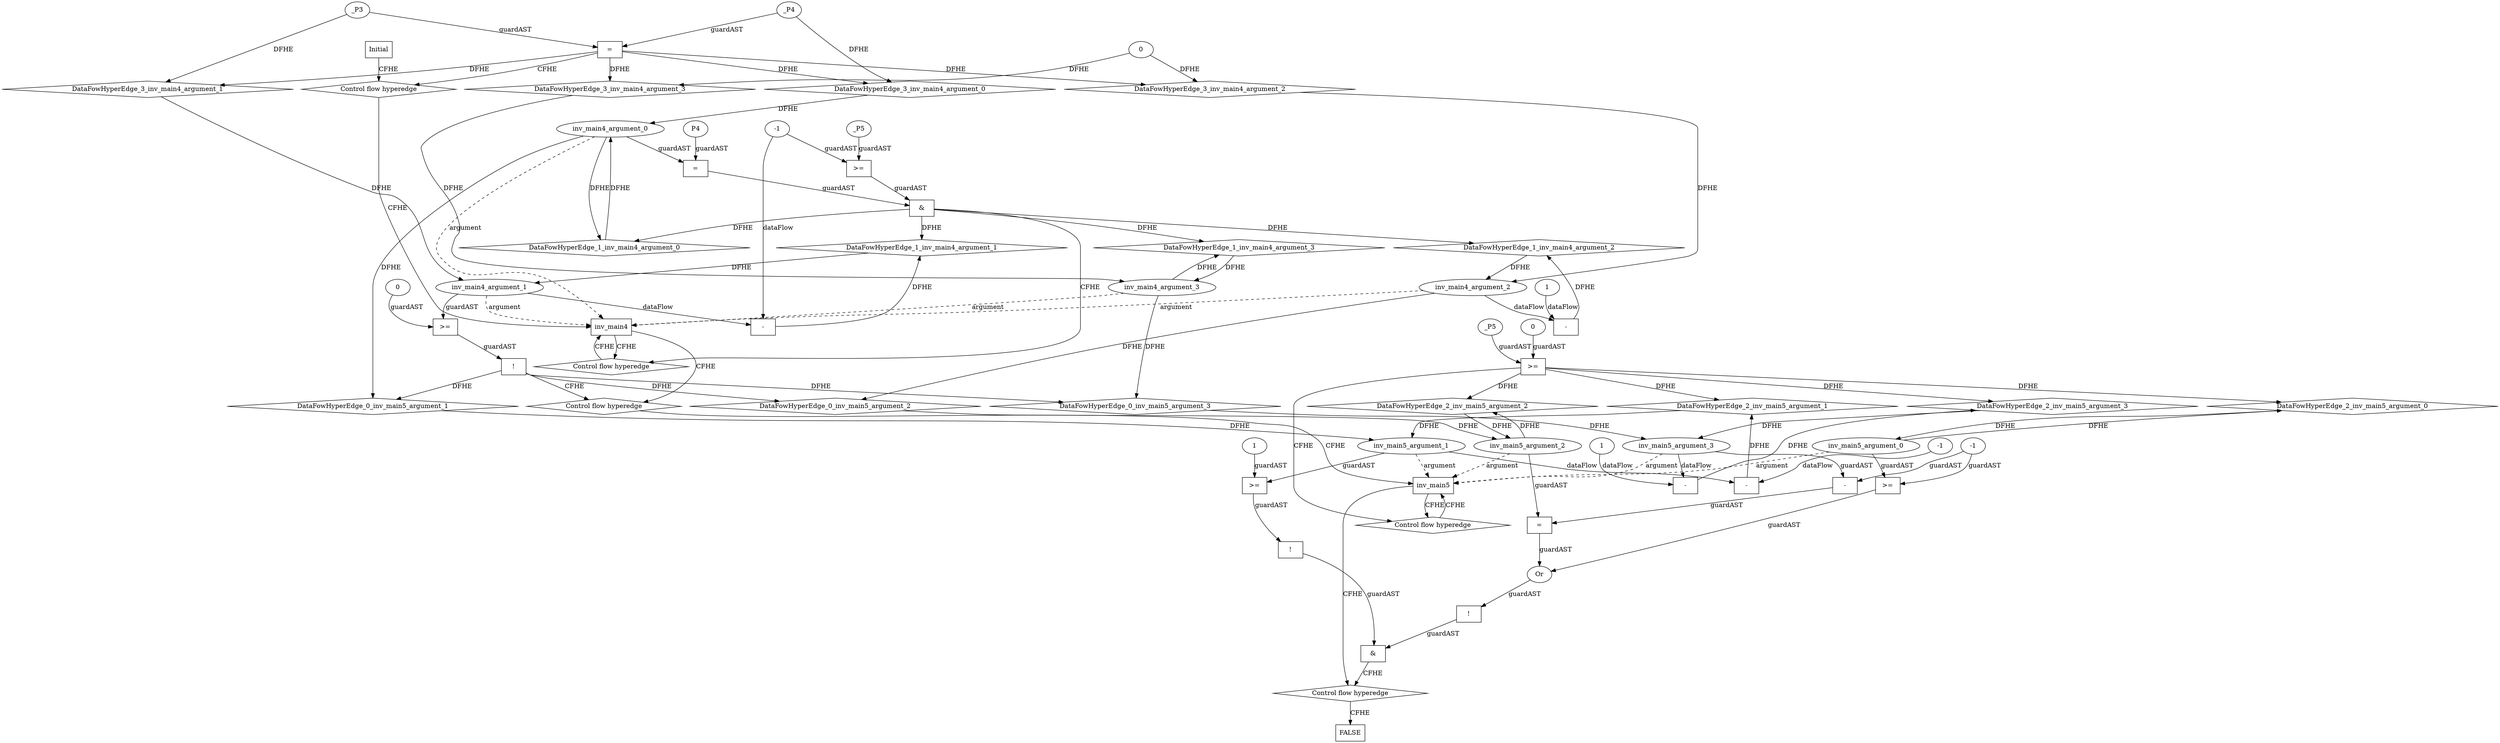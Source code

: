digraph dag {
"inv_main4" [label="inv_main4" nodeName="inv_main4" class=CONTROL  shape="rect"];
"inv_main5" [label="inv_main5" nodeName="inv_main5" class=CONTROL  shape="rect"];
FALSE [label="FALSE" nodeName=FALSE class=CONTROL  shape="rect"];
Initial [label="Initial" nodeName=Initial class=CONTROL  shape="rect"];
ControlFowHyperEdge_0 [label="Control flow hyperedge" nodeName=ControlFowHyperEdge_0 class=controlFlowHyperEdge shape="diamond"];
"inv_main4" -> ControlFowHyperEdge_0 [label="CFHE"]
ControlFowHyperEdge_0 -> "inv_main5" [label="CFHE"]
ControlFowHyperEdge_1 [label="Control flow hyperedge" nodeName=ControlFowHyperEdge_1 class=controlFlowHyperEdge shape="diamond"];
"inv_main4" -> ControlFowHyperEdge_1 [label="CFHE"]
ControlFowHyperEdge_1 -> "inv_main4" [label="CFHE"]
ControlFowHyperEdge_2 [label="Control flow hyperedge" nodeName=ControlFowHyperEdge_2 class=controlFlowHyperEdge shape="diamond"];
"inv_main5" -> ControlFowHyperEdge_2 [label="CFHE"]
ControlFowHyperEdge_2 -> "inv_main5" [label="CFHE"]
ControlFowHyperEdge_3 [label="Control flow hyperedge" nodeName=ControlFowHyperEdge_3 class=controlFlowHyperEdge shape="diamond"];
"Initial" -> ControlFowHyperEdge_3 [label="CFHE"]
ControlFowHyperEdge_3 -> "inv_main4" [label="CFHE"]
ControlFowHyperEdge_4 [label="Control flow hyperedge" nodeName=ControlFowHyperEdge_4 class=controlFlowHyperEdge shape="diamond"];
"inv_main5" -> ControlFowHyperEdge_4 [label="CFHE"]
ControlFowHyperEdge_4 -> "FALSE" [label="CFHE"]
"inv_main5_argument_0" [label="inv_main5_argument_0" nodeName=argument0 class=argument  head="inv_main5" shape="oval"];
"inv_main5_argument_0" -> "inv_main5"[label="argument" style="dashed"]
"inv_main5_argument_1" [label="inv_main5_argument_1" nodeName=argument1 class=argument  head="inv_main5" shape="oval"];
"inv_main5_argument_1" -> "inv_main5"[label="argument" style="dashed"]
"inv_main5_argument_2" [label="inv_main5_argument_2" nodeName=argument2 class=argument  head="inv_main5" shape="oval"];
"inv_main5_argument_2" -> "inv_main5"[label="argument" style="dashed"]
"inv_main5_argument_3" [label="inv_main5_argument_3" nodeName=argument3 class=argument  head="inv_main5" shape="oval"];
"inv_main5_argument_3" -> "inv_main5"[label="argument" style="dashed"]
"inv_main4_argument_0" [label="inv_main4_argument_0" nodeName=argument0 class=argument  head="inv_main4" shape="oval"];
"inv_main4_argument_0" -> "inv_main4"[label="argument" style="dashed"]
"inv_main4_argument_1" [label="inv_main4_argument_1" nodeName=argument1 class=argument  head="inv_main4" shape="oval"];
"inv_main4_argument_1" -> "inv_main4"[label="argument" style="dashed"]
"inv_main4_argument_2" [label="inv_main4_argument_2" nodeName=argument2 class=argument  head="inv_main4" shape="oval"];
"inv_main4_argument_2" -> "inv_main4"[label="argument" style="dashed"]
"inv_main4_argument_3" [label="inv_main4_argument_3" nodeName=argument3 class=argument  head="inv_main4" shape="oval"];
"inv_main4_argument_3" -> "inv_main4"[label="argument" style="dashed"]

"xxxinv_main5___inv_main4_0xxxguard_0_node_0" [label="!" nodeName="xxxinv_main5___inv_main4_0xxxguard_0_node_0" class=Operator shape="rect"];
"xxxinv_main5___inv_main4_0xxxguard_0_node_1" [label=">=" nodeName="xxxinv_main5___inv_main4_0xxxguard_0_node_1" class=Operator  shape="rect"];
"xxxinv_main5___inv_main4_0xxxguard_0_node_3" [label="0" nodeName="xxxinv_main5___inv_main4_0xxxguard_0_node_3" class=IdealInt ];
"xxxinv_main5___inv_main4_0xxxguard_0_node_1" -> "xxxinv_main5___inv_main4_0xxxguard_0_node_0"[label="guardAST"]
"inv_main4_argument_1" -> "xxxinv_main5___inv_main4_0xxxguard_0_node_1"[label="guardAST"]
"xxxinv_main5___inv_main4_0xxxguard_0_node_3" -> "xxxinv_main5___inv_main4_0xxxguard_0_node_1"[label="guardAST"]

"xxxinv_main5___inv_main4_0xxxguard_0_node_0" -> "ControlFowHyperEdge_0" [label="CFHE"];

"xxxinv_main4___inv_main4_1xxx_and" [label="&" nodeName="xxxinv_main4___inv_main4_1xxx_and" class=Operator shape="rect"];
"xxxinv_main4___inv_main4_1xxxguard_0_node_0" [label=">=" nodeName="xxxinv_main4___inv_main4_1xxxguard_0_node_0" class=Operator  shape="rect"];
"xxxinv_main4___inv_main4_1xxxguard_0_node_1" [label="_P5" nodeName="xxxinv_main4___inv_main4_1xxxguard_0_node_1" class=symbolicConstant ];
"xxxinv_main4___inv_main4_1xxxguard_0_node_1" -> "xxxinv_main4___inv_main4_1xxxguard_0_node_0"[label="guardAST"]
"xxxinv_main4___inv_main4_1xxxdataFlow_0_node_2" -> "xxxinv_main4___inv_main4_1xxxguard_0_node_0"[label="guardAST"]

"xxxinv_main4___inv_main4_1xxxguard_0_node_0" -> "xxxinv_main4___inv_main4_1xxx_and" [label="guardAST"];
"xxxinv_main4___inv_main4_1xxxguard1_node_0" [label="=" nodeName="xxxinv_main4___inv_main4_1xxxguard1_node_0" class=Operator  shape="rect"];
"xxxinv_main4___inv_main4_1xxxguard1_node_1" [label="P4" nodeName="xxxinv_main4___inv_main4_1xxxguard1_node_1" class=symbolicConstant ];
"xxxinv_main4___inv_main4_1xxxguard1_node_1" -> "xxxinv_main4___inv_main4_1xxxguard1_node_0"[label="guardAST"]
"inv_main4_argument_0" -> "xxxinv_main4___inv_main4_1xxxguard1_node_0"[label="guardAST"]

"xxxinv_main4___inv_main4_1xxxguard1_node_0" -> "xxxinv_main4___inv_main4_1xxx_and" [label="guardAST"];
"xxxinv_main4___inv_main4_1xxx_and" -> "ControlFowHyperEdge_1" [label="CFHE"];
"xxxinv_main4___inv_main4_1xxxdataFlow_0_node_0" [label="-" nodeName="xxxinv_main4___inv_main4_1xxxdataFlow_0_node_0" class= Operator shape="rect"];
"xxxinv_main4___inv_main4_1xxxdataFlow_0_node_2" [label="-1" nodeName="xxxinv_main4___inv_main4_1xxxdataFlow_0_node_2" class=IdealInt ];
"inv_main4_argument_1" -> "xxxinv_main4___inv_main4_1xxxdataFlow_0_node_0"[label="dataFlow"]
"xxxinv_main4___inv_main4_1xxxdataFlow_0_node_2" -> "xxxinv_main4___inv_main4_1xxxdataFlow_0_node_0"[label="dataFlow"]

"xxxinv_main4___inv_main4_1xxxdataFlow1_node_0" [label="-" nodeName="xxxinv_main4___inv_main4_1xxxdataFlow1_node_0" class= Operator shape="rect"];
"xxxinv_main4___inv_main4_1xxxdataFlow1_node_2" [label="1" nodeName="xxxinv_main4___inv_main4_1xxxdataFlow1_node_2" class=IdealInt ];
"inv_main4_argument_2" -> "xxxinv_main4___inv_main4_1xxxdataFlow1_node_0"[label="dataFlow"]
"xxxinv_main4___inv_main4_1xxxdataFlow1_node_2" -> "xxxinv_main4___inv_main4_1xxxdataFlow1_node_0"[label="dataFlow"]

"xxxinv_main5___inv_main5_2xxxguard_0_node_0" [label=">=" nodeName="xxxinv_main5___inv_main5_2xxxguard_0_node_0" class=Operator  shape="rect"];
"xxxinv_main5___inv_main5_2xxxguard_0_node_1" [label="_P5" nodeName="xxxinv_main5___inv_main5_2xxxguard_0_node_1" class=symbolicConstant ];
"xxxinv_main5___inv_main5_2xxxguard_0_node_2" [label="0" nodeName="xxxinv_main5___inv_main5_2xxxguard_0_node_2" class=IdealInt ];
"xxxinv_main5___inv_main5_2xxxguard_0_node_1" -> "xxxinv_main5___inv_main5_2xxxguard_0_node_0"[label="guardAST"]
"xxxinv_main5___inv_main5_2xxxguard_0_node_2" -> "xxxinv_main5___inv_main5_2xxxguard_0_node_0"[label="guardAST"]

"xxxinv_main5___inv_main5_2xxxguard_0_node_0" -> "ControlFowHyperEdge_2" [label="CFHE"];
"xxxinv_main5___inv_main5_2xxxdataFlow_0_node_0" [label="-" nodeName="xxxinv_main5___inv_main5_2xxxdataFlow_0_node_0" class= Operator shape="rect"];
"xxxinv_main5___inv_main5_2xxxdataFlow_0_node_2" [label="-1" nodeName="xxxinv_main5___inv_main5_2xxxdataFlow_0_node_2" class=IdealInt ];
"inv_main5_argument_1" -> "xxxinv_main5___inv_main5_2xxxdataFlow_0_node_0"[label="dataFlow"]
"xxxinv_main5___inv_main5_2xxxdataFlow_0_node_2" -> "xxxinv_main5___inv_main5_2xxxdataFlow_0_node_0"[label="dataFlow"]

"xxxinv_main5___inv_main5_2xxxdataFlow1_node_0" [label="-" nodeName="xxxinv_main5___inv_main5_2xxxdataFlow1_node_0" class= Operator shape="rect"];
"xxxinv_main5___inv_main5_2xxxdataFlow1_node_2" [label="1" nodeName="xxxinv_main5___inv_main5_2xxxdataFlow1_node_2" class=IdealInt ];
"inv_main5_argument_3" -> "xxxinv_main5___inv_main5_2xxxdataFlow1_node_0"[label="dataFlow"]
"xxxinv_main5___inv_main5_2xxxdataFlow1_node_2" -> "xxxinv_main5___inv_main5_2xxxdataFlow1_node_0"[label="dataFlow"]

"xxxinv_main4___Initial_3xxxguard_0_node_0" [label="=" nodeName="xxxinv_main4___Initial_3xxxguard_0_node_0" class=Operator  shape="rect"];
"xxxinv_main4___Initial_3xxxdataFlow1_node_0" -> "xxxinv_main4___Initial_3xxxguard_0_node_0"[label="guardAST"]
"xxxinv_main4___Initial_3xxxdataFlow_0_node_0" -> "xxxinv_main4___Initial_3xxxguard_0_node_0"[label="guardAST"]

"xxxinv_main4___Initial_3xxxguard_0_node_0" -> "ControlFowHyperEdge_3" [label="CFHE"];
"xxxinv_main4___Initial_3xxxdataFlow_0_node_0" [label="_P4" nodeName="xxxinv_main4___Initial_3xxxdataFlow_0_node_0" class=symbolicConstant ];

"xxxinv_main4___Initial_3xxxdataFlow1_node_0" [label="_P3" nodeName="xxxinv_main4___Initial_3xxxdataFlow1_node_0" class=symbolicConstant ];

"xxxinv_main4___Initial_3xxxdataFlow2_node_0" [label="0" nodeName="xxxinv_main4___Initial_3xxxdataFlow2_node_0" class=IdealInt ];


"xxxFALSE___inv_main5_4xxx_and" [label="&" nodeName="xxxFALSE___inv_main5_4xxx_and" class=Operator shape="rect"];
"xxxFALSE___inv_main5_4xxxguard_0_node_0" [label="!" nodeName="xxxFALSE___inv_main5_4xxxguard_0_node_0" class=Operator shape="rect"];
"xxxFALSE___inv_main5_4xxxguard_0_node_1" [label="Or" nodeName="xxxFALSE___inv_main5_4xxxguard_0_node_1" class=Operator ];
"xxxFALSE___inv_main5_4xxxguard_0_node_2" [label="=" nodeName="xxxFALSE___inv_main5_4xxxguard_0_node_2" class=Operator  shape="rect"];
"xxxFALSE___inv_main5_4xxxguard_0_node_4" [label="-" nodeName="xxxFALSE___inv_main5_4xxxguard_0_node_4" class= Operator shape="rect"];
"xxxFALSE___inv_main5_4xxxguard_0_node_6" [label="-1" nodeName="xxxFALSE___inv_main5_4xxxguard_0_node_6" class=IdealInt ];
"xxxFALSE___inv_main5_4xxxguard_0_node_7" [label=">=" nodeName="xxxFALSE___inv_main5_4xxxguard_0_node_7" class=Operator  shape="rect"];
"xxxFALSE___inv_main5_4xxxguard_0_node_1" -> "xxxFALSE___inv_main5_4xxxguard_0_node_0"[label="guardAST"]
"xxxFALSE___inv_main5_4xxxguard_0_node_2" -> "xxxFALSE___inv_main5_4xxxguard_0_node_1"[label="guardAST"]
"xxxFALSE___inv_main5_4xxxguard_0_node_7" -> "xxxFALSE___inv_main5_4xxxguard_0_node_1"[label="guardAST"]
"inv_main5_argument_2" -> "xxxFALSE___inv_main5_4xxxguard_0_node_2"[label="guardAST"]
"xxxFALSE___inv_main5_4xxxguard_0_node_4" -> "xxxFALSE___inv_main5_4xxxguard_0_node_2"[label="guardAST"]
"inv_main5_argument_3" -> "xxxFALSE___inv_main5_4xxxguard_0_node_4"[label="guardAST"]
"xxxFALSE___inv_main5_4xxxguard_0_node_6" -> "xxxFALSE___inv_main5_4xxxguard_0_node_4"[label="guardAST"]
"xxxFALSE___inv_main5_4xxxguard_0_node_6" -> "xxxFALSE___inv_main5_4xxxguard_0_node_7"[label="guardAST"]
"inv_main5_argument_0" -> "xxxFALSE___inv_main5_4xxxguard_0_node_7"[label="guardAST"]

"xxxFALSE___inv_main5_4xxxguard_0_node_0" -> "xxxFALSE___inv_main5_4xxx_and" [label="guardAST"];
"xxxFALSE___inv_main5_4xxxguard1_node_0" [label="!" nodeName="xxxFALSE___inv_main5_4xxxguard1_node_0" class=Operator shape="rect"];
"xxxFALSE___inv_main5_4xxxguard1_node_1" [label=">=" nodeName="xxxFALSE___inv_main5_4xxxguard1_node_1" class=Operator  shape="rect"];
"xxxFALSE___inv_main5_4xxxguard1_node_3" [label="1" nodeName="xxxFALSE___inv_main5_4xxxguard1_node_3" class=IdealInt ];
"xxxFALSE___inv_main5_4xxxguard1_node_1" -> "xxxFALSE___inv_main5_4xxxguard1_node_0"[label="guardAST"]
"inv_main5_argument_1" -> "xxxFALSE___inv_main5_4xxxguard1_node_1"[label="guardAST"]
"xxxFALSE___inv_main5_4xxxguard1_node_3" -> "xxxFALSE___inv_main5_4xxxguard1_node_1"[label="guardAST"]

"xxxFALSE___inv_main5_4xxxguard1_node_0" -> "xxxFALSE___inv_main5_4xxx_and" [label="guardAST"];
"xxxFALSE___inv_main5_4xxx_and" -> "ControlFowHyperEdge_4" [label="CFHE"];
"inv_main4_argument_2" -> "DataFowHyperEdge_0_inv_main5_argument_2"[label="DFHE"]
"DataFowHyperEdge_0_inv_main5_argument_2" [label="DataFowHyperEdge_0_inv_main5_argument_2" nodeName="DataFowHyperEdge_0_inv_main5_argument_2" class=DataFlowHyperedge shape="diamond"];
"DataFowHyperEdge_0_inv_main5_argument_2" -> "inv_main5_argument_2"[label="DFHE"]
"xxxinv_main5___inv_main4_0xxxguard_0_node_0" -> "DataFowHyperEdge_0_inv_main5_argument_2"[label="DFHE"]
"inv_main4_argument_3" -> "DataFowHyperEdge_0_inv_main5_argument_3"[label="DFHE"]
"DataFowHyperEdge_0_inv_main5_argument_3" [label="DataFowHyperEdge_0_inv_main5_argument_3" nodeName="DataFowHyperEdge_0_inv_main5_argument_3" class=DataFlowHyperedge shape="diamond"];
"DataFowHyperEdge_0_inv_main5_argument_3" -> "inv_main5_argument_3"[label="DFHE"]
"xxxinv_main5___inv_main4_0xxxguard_0_node_0" -> "DataFowHyperEdge_0_inv_main5_argument_3"[label="DFHE"]
"inv_main4_argument_0" -> "DataFowHyperEdge_1_inv_main4_argument_0"[label="DFHE"]
"DataFowHyperEdge_1_inv_main4_argument_0" [label="DataFowHyperEdge_1_inv_main4_argument_0" nodeName="DataFowHyperEdge_1_inv_main4_argument_0" class=DataFlowHyperedge shape="diamond"];
"DataFowHyperEdge_1_inv_main4_argument_0" -> "inv_main4_argument_0"[label="DFHE"]
"xxxinv_main4___inv_main4_1xxx_and" -> "DataFowHyperEdge_1_inv_main4_argument_0"[label="DFHE"]
"inv_main4_argument_3" -> "DataFowHyperEdge_1_inv_main4_argument_3"[label="DFHE"]
"DataFowHyperEdge_1_inv_main4_argument_3" [label="DataFowHyperEdge_1_inv_main4_argument_3" nodeName="DataFowHyperEdge_1_inv_main4_argument_3" class=DataFlowHyperedge shape="diamond"];
"DataFowHyperEdge_1_inv_main4_argument_3" -> "inv_main4_argument_3"[label="DFHE"]
"xxxinv_main4___inv_main4_1xxx_and" -> "DataFowHyperEdge_1_inv_main4_argument_3"[label="DFHE"]
"inv_main5_argument_0" -> "DataFowHyperEdge_2_inv_main5_argument_0"[label="DFHE"]
"DataFowHyperEdge_2_inv_main5_argument_0" [label="DataFowHyperEdge_2_inv_main5_argument_0" nodeName="DataFowHyperEdge_2_inv_main5_argument_0" class=DataFlowHyperedge shape="diamond"];
"DataFowHyperEdge_2_inv_main5_argument_0" -> "inv_main5_argument_0"[label="DFHE"]
"xxxinv_main5___inv_main5_2xxxguard_0_node_0" -> "DataFowHyperEdge_2_inv_main5_argument_0"[label="DFHE"]
"inv_main5_argument_2" -> "DataFowHyperEdge_2_inv_main5_argument_2"[label="DFHE"]
"DataFowHyperEdge_2_inv_main5_argument_2" [label="DataFowHyperEdge_2_inv_main5_argument_2" nodeName="DataFowHyperEdge_2_inv_main5_argument_2" class=DataFlowHyperedge shape="diamond"];
"DataFowHyperEdge_2_inv_main5_argument_2" -> "inv_main5_argument_2"[label="DFHE"]
"xxxinv_main5___inv_main5_2xxxguard_0_node_0" -> "DataFowHyperEdge_2_inv_main5_argument_2"[label="DFHE"]
"DataFowHyperEdge_0_inv_main5_argument_1" [label="DataFowHyperEdge_0_inv_main5_argument_1" nodeName="DataFowHyperEdge_0_inv_main5_argument_1" class=DataFlowHyperedge shape="diamond"];
"DataFowHyperEdge_0_inv_main5_argument_1" -> "inv_main5_argument_1"[label="DFHE"]
"xxxinv_main5___inv_main4_0xxxguard_0_node_0" -> "DataFowHyperEdge_0_inv_main5_argument_1"[label="DFHE"]
"inv_main4_argument_0" -> "DataFowHyperEdge_0_inv_main5_argument_1" [label="DFHE"];
"DataFowHyperEdge_1_inv_main4_argument_1" [label="DataFowHyperEdge_1_inv_main4_argument_1" nodeName="DataFowHyperEdge_1_inv_main4_argument_1" class=DataFlowHyperedge shape="diamond"];
"DataFowHyperEdge_1_inv_main4_argument_1" -> "inv_main4_argument_1"[label="DFHE"]
"xxxinv_main4___inv_main4_1xxx_and" -> "DataFowHyperEdge_1_inv_main4_argument_1"[label="DFHE"]
"xxxinv_main4___inv_main4_1xxxdataFlow_0_node_0" -> "DataFowHyperEdge_1_inv_main4_argument_1" [label="DFHE"];
"DataFowHyperEdge_1_inv_main4_argument_2" [label="DataFowHyperEdge_1_inv_main4_argument_2" nodeName="DataFowHyperEdge_1_inv_main4_argument_2" class=DataFlowHyperedge shape="diamond"];
"DataFowHyperEdge_1_inv_main4_argument_2" -> "inv_main4_argument_2"[label="DFHE"]
"xxxinv_main4___inv_main4_1xxx_and" -> "DataFowHyperEdge_1_inv_main4_argument_2"[label="DFHE"]
"xxxinv_main4___inv_main4_1xxxdataFlow1_node_0" -> "DataFowHyperEdge_1_inv_main4_argument_2" [label="DFHE"];
"DataFowHyperEdge_2_inv_main5_argument_1" [label="DataFowHyperEdge_2_inv_main5_argument_1" nodeName="DataFowHyperEdge_2_inv_main5_argument_1" class=DataFlowHyperedge shape="diamond"];
"DataFowHyperEdge_2_inv_main5_argument_1" -> "inv_main5_argument_1"[label="DFHE"]
"xxxinv_main5___inv_main5_2xxxguard_0_node_0" -> "DataFowHyperEdge_2_inv_main5_argument_1"[label="DFHE"]
"xxxinv_main5___inv_main5_2xxxdataFlow_0_node_0" -> "DataFowHyperEdge_2_inv_main5_argument_1" [label="DFHE"];
"DataFowHyperEdge_2_inv_main5_argument_3" [label="DataFowHyperEdge_2_inv_main5_argument_3" nodeName="DataFowHyperEdge_2_inv_main5_argument_3" class=DataFlowHyperedge shape="diamond"];
"DataFowHyperEdge_2_inv_main5_argument_3" -> "inv_main5_argument_3"[label="DFHE"]
"xxxinv_main5___inv_main5_2xxxguard_0_node_0" -> "DataFowHyperEdge_2_inv_main5_argument_3"[label="DFHE"]
"xxxinv_main5___inv_main5_2xxxdataFlow1_node_0" -> "DataFowHyperEdge_2_inv_main5_argument_3" [label="DFHE"];
"DataFowHyperEdge_3_inv_main4_argument_0" [label="DataFowHyperEdge_3_inv_main4_argument_0" nodeName="DataFowHyperEdge_3_inv_main4_argument_0" class=DataFlowHyperedge shape="diamond"];
"DataFowHyperEdge_3_inv_main4_argument_0" -> "inv_main4_argument_0"[label="DFHE"]
"xxxinv_main4___Initial_3xxxguard_0_node_0" -> "DataFowHyperEdge_3_inv_main4_argument_0"[label="DFHE"]
"xxxinv_main4___Initial_3xxxdataFlow_0_node_0" -> "DataFowHyperEdge_3_inv_main4_argument_0" [label="DFHE"];
"DataFowHyperEdge_3_inv_main4_argument_1" [label="DataFowHyperEdge_3_inv_main4_argument_1" nodeName="DataFowHyperEdge_3_inv_main4_argument_1" class=DataFlowHyperedge shape="diamond"];
"DataFowHyperEdge_3_inv_main4_argument_1" -> "inv_main4_argument_1"[label="DFHE"]
"xxxinv_main4___Initial_3xxxguard_0_node_0" -> "DataFowHyperEdge_3_inv_main4_argument_1"[label="DFHE"]
"xxxinv_main4___Initial_3xxxdataFlow1_node_0" -> "DataFowHyperEdge_3_inv_main4_argument_1" [label="DFHE"];
"DataFowHyperEdge_3_inv_main4_argument_2" [label="DataFowHyperEdge_3_inv_main4_argument_2" nodeName="DataFowHyperEdge_3_inv_main4_argument_2" class=DataFlowHyperedge shape="diamond"];
"DataFowHyperEdge_3_inv_main4_argument_2" -> "inv_main4_argument_2"[label="DFHE"]
"xxxinv_main4___Initial_3xxxguard_0_node_0" -> "DataFowHyperEdge_3_inv_main4_argument_2"[label="DFHE"]
"xxxinv_main4___Initial_3xxxdataFlow2_node_0" -> "DataFowHyperEdge_3_inv_main4_argument_2" [label="DFHE"];
"DataFowHyperEdge_3_inv_main4_argument_3" [label="DataFowHyperEdge_3_inv_main4_argument_3" nodeName="DataFowHyperEdge_3_inv_main4_argument_3" class=DataFlowHyperedge shape="diamond"];
"DataFowHyperEdge_3_inv_main4_argument_3" -> "inv_main4_argument_3"[label="DFHE"]
"xxxinv_main4___Initial_3xxxguard_0_node_0" -> "DataFowHyperEdge_3_inv_main4_argument_3"[label="DFHE"]
"xxxinv_main4___Initial_3xxxdataFlow2_node_0" -> "DataFowHyperEdge_3_inv_main4_argument_3" [label="DFHE"];




}
